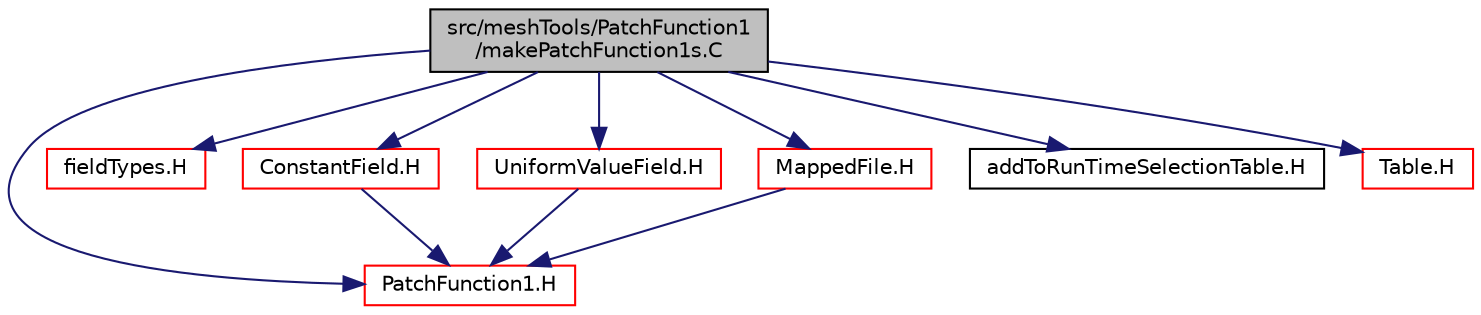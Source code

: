 digraph "src/meshTools/PatchFunction1/makePatchFunction1s.C"
{
  bgcolor="transparent";
  edge [fontname="Helvetica",fontsize="10",labelfontname="Helvetica",labelfontsize="10"];
  node [fontname="Helvetica",fontsize="10",shape=record];
  Node1 [label="src/meshTools/PatchFunction1\l/makePatchFunction1s.C",height=0.2,width=0.4,color="black", fillcolor="grey75", style="filled" fontcolor="black"];
  Node1 -> Node2 [color="midnightblue",fontsize="10",style="solid",fontname="Helvetica"];
  Node2 [label="PatchFunction1.H",height=0.2,width=0.4,color="red",URL="$PatchFunction1_8H.html"];
  Node1 -> Node3 [color="midnightblue",fontsize="10",style="solid",fontname="Helvetica"];
  Node3 [label="fieldTypes.H",height=0.2,width=0.4,color="red",URL="$fieldTypes_8H.html",tooltip="Header files for all the primitive types that Fields are instantiated for. "];
  Node1 -> Node4 [color="midnightblue",fontsize="10",style="solid",fontname="Helvetica"];
  Node4 [label="ConstantField.H",height=0.2,width=0.4,color="red",URL="$ConstantField_8H.html"];
  Node4 -> Node2 [color="midnightblue",fontsize="10",style="solid",fontname="Helvetica"];
  Node1 -> Node5 [color="midnightblue",fontsize="10",style="solid",fontname="Helvetica"];
  Node5 [label="UniformValueField.H",height=0.2,width=0.4,color="red",URL="$UniformValueField_8H.html"];
  Node5 -> Node2 [color="midnightblue",fontsize="10",style="solid",fontname="Helvetica"];
  Node1 -> Node6 [color="midnightblue",fontsize="10",style="solid",fontname="Helvetica"];
  Node6 [label="MappedFile.H",height=0.2,width=0.4,color="red",URL="$MappedFile_8H.html"];
  Node6 -> Node2 [color="midnightblue",fontsize="10",style="solid",fontname="Helvetica"];
  Node1 -> Node7 [color="midnightblue",fontsize="10",style="solid",fontname="Helvetica"];
  Node7 [label="addToRunTimeSelectionTable.H",height=0.2,width=0.4,color="black",URL="$addToRunTimeSelectionTable_8H.html",tooltip="Macros for easy insertion into run-time selection tables. "];
  Node1 -> Node8 [color="midnightblue",fontsize="10",style="solid",fontname="Helvetica"];
  Node8 [label="Table.H",height=0.2,width=0.4,color="red",URL="$Table_8H.html"];
}
